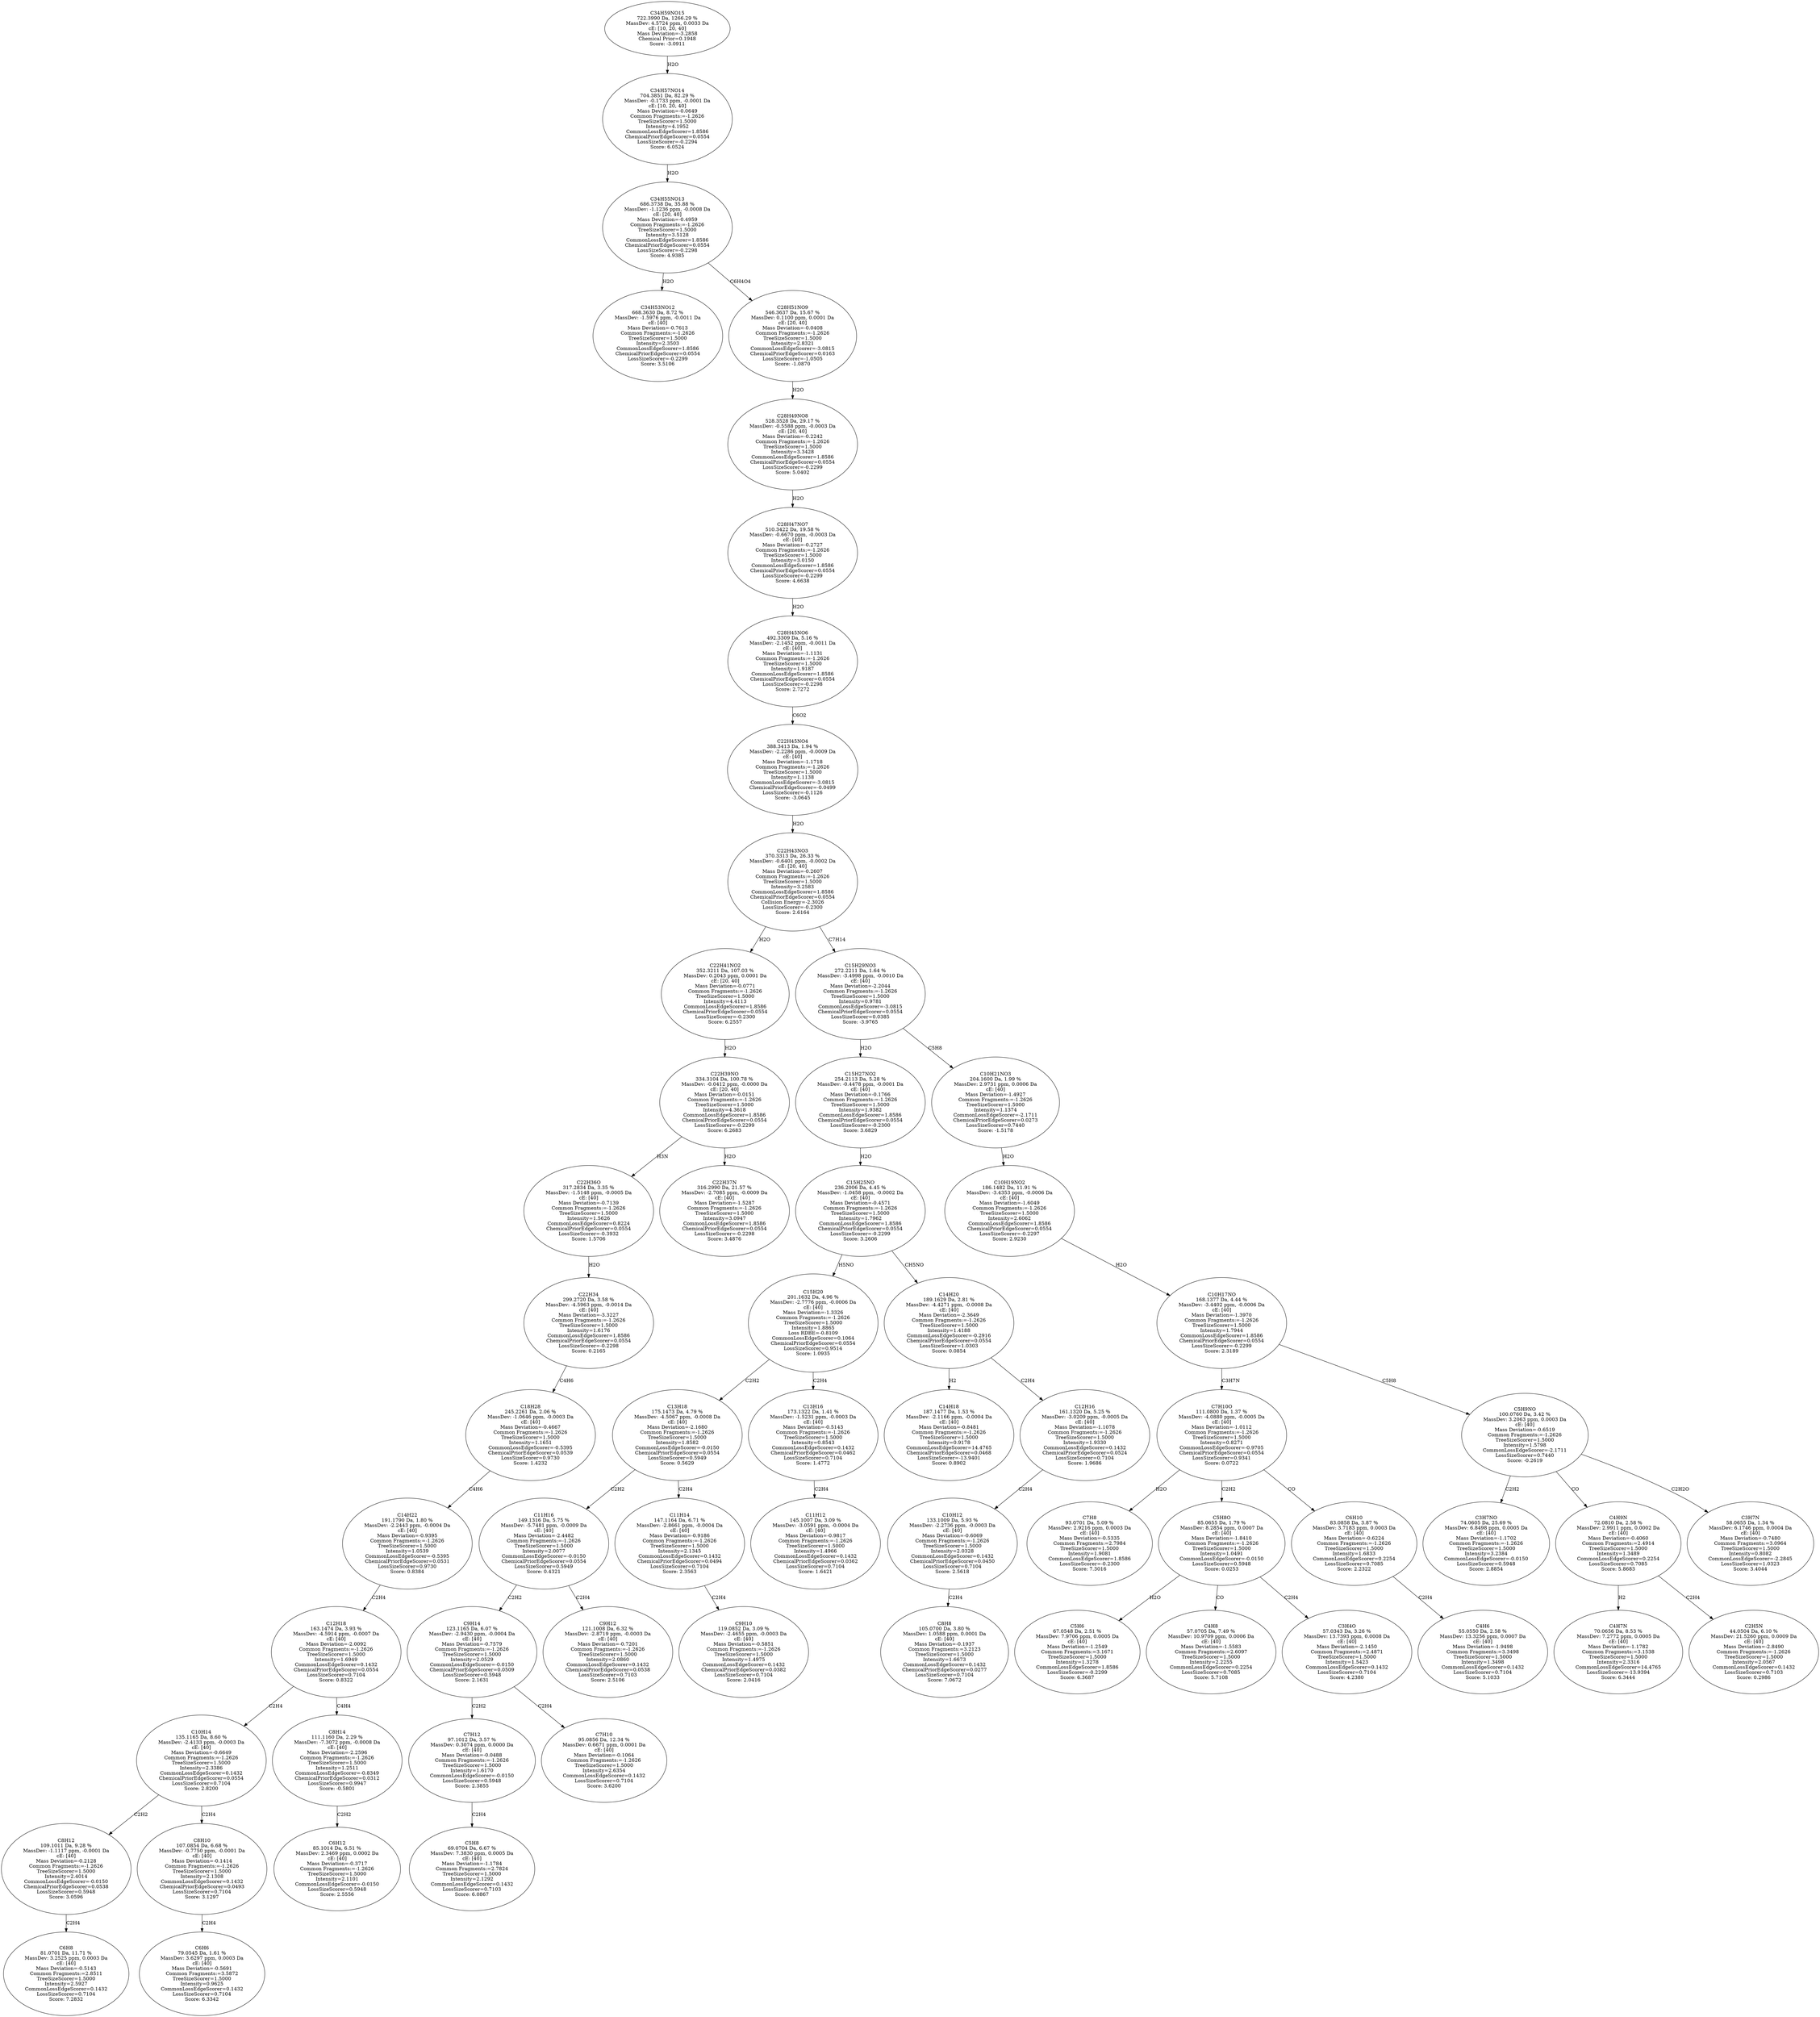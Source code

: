 strict digraph {
v1 [label="C34H53NO12\n668.3630 Da, 8.72 %\nMassDev: -1.5976 ppm, -0.0011 Da\ncE: [40]\nMass Deviation=-0.7613\nCommon Fragments:=-1.2626\nTreeSizeScorer=1.5000\nIntensity=2.3503\nCommonLossEdgeScorer=1.8586\nChemicalPriorEdgeScorer=0.0554\nLossSizeScorer=-0.2299\nScore: 3.5106"];
v2 [label="C6H8\n81.0701 Da, 11.71 %\nMassDev: 3.2525 ppm, 0.0003 Da\ncE: [40]\nMass Deviation=-0.5143\nCommon Fragments:=2.8511\nTreeSizeScorer=1.5000\nIntensity=2.5927\nCommonLossEdgeScorer=0.1432\nLossSizeScorer=0.7104\nScore: 7.2832"];
v3 [label="C8H12\n109.1011 Da, 9.28 %\nMassDev: -1.1117 ppm, -0.0001 Da\ncE: [40]\nMass Deviation=-0.2128\nCommon Fragments:=-1.2626\nTreeSizeScorer=1.5000\nIntensity=2.4014\nCommonLossEdgeScorer=-0.0150\nChemicalPriorEdgeScorer=0.0538\nLossSizeScorer=0.5948\nScore: 3.0596"];
v4 [label="C6H6\n79.0545 Da, 1.61 %\nMassDev: 3.6297 ppm, 0.0003 Da\ncE: [40]\nMass Deviation=-0.5691\nCommon Fragments:=3.5872\nTreeSizeScorer=1.5000\nIntensity=0.9625\nCommonLossEdgeScorer=0.1432\nLossSizeScorer=0.7104\nScore: 6.3342"];
v5 [label="C8H10\n107.0854 Da, 6.68 %\nMassDev: -0.7750 ppm, -0.0001 Da\ncE: [40]\nMass Deviation=-0.1414\nCommon Fragments:=-1.2626\nTreeSizeScorer=1.5000\nIntensity=2.1308\nCommonLossEdgeScorer=0.1432\nChemicalPriorEdgeScorer=0.0493\nLossSizeScorer=0.7104\nScore: 3.1297"];
v6 [label="C10H14\n135.1165 Da, 8.60 %\nMassDev: -2.4133 ppm, -0.0003 Da\ncE: [40]\nMass Deviation=-0.6649\nCommon Fragments:=-1.2626\nTreeSizeScorer=1.5000\nIntensity=2.3386\nCommonLossEdgeScorer=0.1432\nChemicalPriorEdgeScorer=0.0554\nLossSizeScorer=0.7104\nScore: 2.8200"];
v7 [label="C6H12\n85.1014 Da, 6.51 %\nMassDev: 2.3469 ppm, 0.0002 Da\ncE: [40]\nMass Deviation=-0.3717\nCommon Fragments:=-1.2626\nTreeSizeScorer=1.5000\nIntensity=2.1101\nCommonLossEdgeScorer=-0.0150\nLossSizeScorer=0.5948\nScore: 2.5556"];
v8 [label="C8H14\n111.1160 Da, 2.29 %\nMassDev: -7.3072 ppm, -0.0008 Da\ncE: [40]\nMass Deviation=-2.2596\nCommon Fragments:=-1.2626\nTreeSizeScorer=1.5000\nIntensity=1.2511\nCommonLossEdgeScorer=-0.8349\nChemicalPriorEdgeScorer=0.0312\nLossSizeScorer=0.9947\nScore: -0.5801"];
v9 [label="C12H18\n163.1474 Da, 3.93 %\nMassDev: -4.5914 ppm, -0.0007 Da\ncE: [40]\nMass Deviation=-2.0092\nCommon Fragments:=-1.2626\nTreeSizeScorer=1.5000\nIntensity=1.6949\nCommonLossEdgeScorer=0.1432\nChemicalPriorEdgeScorer=0.0554\nLossSizeScorer=0.7104\nScore: 0.8322"];
v10 [label="C14H22\n191.1790 Da, 1.80 %\nMassDev: -2.2443 ppm, -0.0004 Da\ncE: [40]\nMass Deviation=-0.9395\nCommon Fragments:=-1.2626\nTreeSizeScorer=1.5000\nIntensity=1.0539\nCommonLossEdgeScorer=-0.5395\nChemicalPriorEdgeScorer=0.0531\nLossSizeScorer=0.9730\nScore: 0.8384"];
v11 [label="C18H28\n245.2261 Da, 2.06 %\nMassDev: -1.0646 ppm, -0.0003 Da\ncE: [40]\nMass Deviation=-0.4667\nCommon Fragments:=-1.2626\nTreeSizeScorer=1.5000\nIntensity=1.1651\nCommonLossEdgeScorer=-0.5395\nChemicalPriorEdgeScorer=0.0539\nLossSizeScorer=0.9730\nScore: 1.4232"];
v12 [label="C22H34\n299.2720 Da, 3.58 %\nMassDev: -4.5963 ppm, -0.0014 Da\ncE: [40]\nMass Deviation=-3.3227\nCommon Fragments:=-1.2626\nTreeSizeScorer=1.5000\nIntensity=1.6176\nCommonLossEdgeScorer=1.8586\nChemicalPriorEdgeScorer=0.0554\nLossSizeScorer=-0.2298\nScore: 0.2165"];
v13 [label="C22H36O\n317.2834 Da, 3.35 %\nMassDev: -1.5148 ppm, -0.0005 Da\ncE: [40]\nMass Deviation=-0.7139\nCommon Fragments:=-1.2626\nTreeSizeScorer=1.5000\nIntensity=1.5626\nCommonLossEdgeScorer=0.8224\nChemicalPriorEdgeScorer=0.0554\nLossSizeScorer=-0.3932\nScore: 1.5706"];
v14 [label="C22H37N\n316.2990 Da, 21.57 %\nMassDev: -2.7085 ppm, -0.0009 Da\ncE: [40]\nMass Deviation=-1.5287\nCommon Fragments:=-1.2626\nTreeSizeScorer=1.5000\nIntensity=3.0947\nCommonLossEdgeScorer=1.8586\nChemicalPriorEdgeScorer=0.0554\nLossSizeScorer=-0.2298\nScore: 3.4876"];
v15 [label="C22H39NO\n334.3104 Da, 100.78 %\nMassDev: -0.0412 ppm, -0.0000 Da\ncE: [20, 40]\nMass Deviation=-0.0151\nCommon Fragments:=-1.2626\nTreeSizeScorer=1.5000\nIntensity=4.3618\nCommonLossEdgeScorer=1.8586\nChemicalPriorEdgeScorer=0.0554\nLossSizeScorer=-0.2299\nScore: 6.2683"];
v16 [label="C22H41NO2\n352.3211 Da, 107.03 %\nMassDev: 0.2043 ppm, 0.0001 Da\ncE: [20, 40]\nMass Deviation=-0.0771\nCommon Fragments:=-1.2626\nTreeSizeScorer=1.5000\nIntensity=4.4113\nCommonLossEdgeScorer=1.8586\nChemicalPriorEdgeScorer=0.0554\nLossSizeScorer=-0.2300\nScore: 6.2557"];
v17 [label="C5H8\n69.0704 Da, 6.67 %\nMassDev: 7.3830 ppm, 0.0005 Da\ncE: [40]\nMass Deviation=-1.1784\nCommon Fragments:=2.7824\nTreeSizeScorer=1.5000\nIntensity=2.1292\nCommonLossEdgeScorer=0.1432\nLossSizeScorer=0.7103\nScore: 6.0867"];
v18 [label="C7H12\n97.1012 Da, 3.57 %\nMassDev: 0.3074 ppm, 0.0000 Da\ncE: [40]\nMass Deviation=-0.0488\nCommon Fragments:=-1.2626\nTreeSizeScorer=1.5000\nIntensity=1.6170\nCommonLossEdgeScorer=-0.0150\nLossSizeScorer=0.5948\nScore: 2.3855"];
v19 [label="C7H10\n95.0856 Da, 12.34 %\nMassDev: 0.6671 ppm, 0.0001 Da\ncE: [40]\nMass Deviation=-0.1064\nCommon Fragments:=-1.2626\nTreeSizeScorer=1.5000\nIntensity=2.6354\nCommonLossEdgeScorer=0.1432\nLossSizeScorer=0.7104\nScore: 3.6200"];
v20 [label="C9H14\n123.1165 Da, 6.07 %\nMassDev: -2.9430 ppm, -0.0004 Da\ncE: [40]\nMass Deviation=-0.7579\nCommon Fragments:=-1.2626\nTreeSizeScorer=1.5000\nIntensity=2.0529\nCommonLossEdgeScorer=-0.0150\nChemicalPriorEdgeScorer=0.0509\nLossSizeScorer=0.5948\nScore: 2.1631"];
v21 [label="C9H12\n121.1008 Da, 6.32 %\nMassDev: -2.8719 ppm, -0.0003 Da\ncE: [40]\nMass Deviation=-0.7201\nCommon Fragments:=-1.2626\nTreeSizeScorer=1.5000\nIntensity=2.0860\nCommonLossEdgeScorer=0.1432\nChemicalPriorEdgeScorer=0.0538\nLossSizeScorer=0.7103\nScore: 2.5106"];
v22 [label="C11H16\n149.1316 Da, 5.75 %\nMassDev: -5.7481 ppm, -0.0009 Da\ncE: [40]\nMass Deviation=-2.4482\nCommon Fragments:=-1.2626\nTreeSizeScorer=1.5000\nIntensity=2.0077\nCommonLossEdgeScorer=-0.0150\nChemicalPriorEdgeScorer=0.0554\nLossSizeScorer=0.5949\nScore: 0.4321"];
v23 [label="C9H10\n119.0852 Da, 3.09 %\nMassDev: -2.4655 ppm, -0.0003 Da\ncE: [40]\nMass Deviation=-0.5851\nCommon Fragments:=-1.2626\nTreeSizeScorer=1.5000\nIntensity=1.4975\nCommonLossEdgeScorer=0.1432\nChemicalPriorEdgeScorer=0.0382\nLossSizeScorer=0.7104\nScore: 2.0416"];
v24 [label="C11H14\n147.1164 Da, 6.71 %\nMassDev: -2.8661 ppm, -0.0004 Da\ncE: [40]\nMass Deviation=-0.9186\nCommon Fragments:=-1.2626\nTreeSizeScorer=1.5000\nIntensity=2.1345\nCommonLossEdgeScorer=0.1432\nChemicalPriorEdgeScorer=0.0494\nLossSizeScorer=0.7104\nScore: 2.3563"];
v25 [label="C13H18\n175.1473 Da, 4.79 %\nMassDev: -4.5067 ppm, -0.0008 Da\ncE: [40]\nMass Deviation=-2.1680\nCommon Fragments:=-1.2626\nTreeSizeScorer=1.5000\nIntensity=1.8582\nCommonLossEdgeScorer=-0.0150\nChemicalPriorEdgeScorer=0.0554\nLossSizeScorer=0.5949\nScore: 0.5629"];
v26 [label="C11H12\n145.1007 Da, 3.09 %\nMassDev: -3.0591 ppm, -0.0004 Da\ncE: [40]\nMass Deviation=-0.9817\nCommon Fragments:=-1.2626\nTreeSizeScorer=1.5000\nIntensity=1.4966\nCommonLossEdgeScorer=0.1432\nChemicalPriorEdgeScorer=0.0362\nLossSizeScorer=0.7104\nScore: 1.6421"];
v27 [label="C13H16\n173.1322 Da, 1.41 %\nMassDev: -1.5231 ppm, -0.0003 Da\ncE: [40]\nMass Deviation=-0.5143\nCommon Fragments:=-1.2626\nTreeSizeScorer=1.5000\nIntensity=0.8543\nCommonLossEdgeScorer=0.1432\nChemicalPriorEdgeScorer=0.0462\nLossSizeScorer=0.7104\nScore: 1.4772"];
v28 [label="C15H20\n201.1632 Da, 4.96 %\nMassDev: -2.7776 ppm, -0.0006 Da\ncE: [40]\nMass Deviation=-1.3326\nCommon Fragments:=-1.2626\nTreeSizeScorer=1.5000\nIntensity=1.8865\nLoss RDBE=-0.8109\nCommonLossEdgeScorer=0.1064\nChemicalPriorEdgeScorer=0.0554\nLossSizeScorer=0.9514\nScore: 1.0935"];
v29 [label="C14H18\n187.1477 Da, 1.53 %\nMassDev: -2.1166 ppm, -0.0004 Da\ncE: [40]\nMass Deviation=-0.8481\nCommon Fragments:=-1.2626\nTreeSizeScorer=1.5000\nIntensity=0.9178\nCommonLossEdgeScorer=14.4765\nChemicalPriorEdgeScorer=0.0468\nLossSizeScorer=-13.9401\nScore: 0.8902"];
v30 [label="C8H8\n105.0700 Da, 3.80 %\nMassDev: 1.0588 ppm, 0.0001 Da\ncE: [40]\nMass Deviation=-0.1937\nCommon Fragments:=3.2123\nTreeSizeScorer=1.5000\nIntensity=1.6673\nCommonLossEdgeScorer=0.1432\nChemicalPriorEdgeScorer=0.0277\nLossSizeScorer=0.7104\nScore: 7.0672"];
v31 [label="C10H12\n133.1009 Da, 5.93 %\nMassDev: -2.2736 ppm, -0.0003 Da\ncE: [40]\nMass Deviation=-0.6069\nCommon Fragments:=-1.2626\nTreeSizeScorer=1.5000\nIntensity=2.0328\nCommonLossEdgeScorer=0.1432\nChemicalPriorEdgeScorer=0.0450\nLossSizeScorer=0.7104\nScore: 2.5618"];
v32 [label="C12H16\n161.1320 Da, 5.25 %\nMassDev: -3.0209 ppm, -0.0005 Da\ncE: [40]\nMass Deviation=-1.1078\nCommon Fragments:=-1.2626\nTreeSizeScorer=1.5000\nIntensity=1.9330\nCommonLossEdgeScorer=0.1432\nChemicalPriorEdgeScorer=0.0524\nLossSizeScorer=0.7104\nScore: 1.9686"];
v33 [label="C14H20\n189.1629 Da, 2.81 %\nMassDev: -4.4271 ppm, -0.0008 Da\ncE: [40]\nMass Deviation=-2.3649\nCommon Fragments:=-1.2626\nTreeSizeScorer=1.5000\nIntensity=1.4188\nCommonLossEdgeScorer=-0.2916\nChemicalPriorEdgeScorer=0.0554\nLossSizeScorer=1.0303\nScore: 0.0854"];
v34 [label="C15H25NO\n236.2006 Da, 4.45 %\nMassDev: -1.0458 ppm, -0.0002 Da\ncE: [40]\nMass Deviation=-0.4571\nCommon Fragments:=-1.2626\nTreeSizeScorer=1.5000\nIntensity=1.7962\nCommonLossEdgeScorer=1.8586\nChemicalPriorEdgeScorer=0.0554\nLossSizeScorer=-0.2299\nScore: 3.2606"];
v35 [label="C15H27NO2\n254.2113 Da, 5.28 %\nMassDev: -0.4478 ppm, -0.0001 Da\ncE: [40]\nMass Deviation=-0.1766\nCommon Fragments:=-1.2626\nTreeSizeScorer=1.5000\nIntensity=1.9382\nCommonLossEdgeScorer=1.8586\nChemicalPriorEdgeScorer=0.0554\nLossSizeScorer=-0.2300\nScore: 3.6829"];
v36 [label="C7H8\n93.0701 Da, 5.09 %\nMassDev: 2.9216 ppm, 0.0003 Da\ncE: [40]\nMass Deviation=-0.5335\nCommon Fragments:=2.7984\nTreeSizeScorer=1.5000\nIntensity=1.9081\nCommonLossEdgeScorer=1.8586\nLossSizeScorer=-0.2300\nScore: 7.3016"];
v37 [label="C5H6\n67.0548 Da, 2.51 %\nMassDev: 7.9706 ppm, 0.0005 Da\ncE: [40]\nMass Deviation=-1.2549\nCommon Fragments:=3.1671\nTreeSizeScorer=1.5000\nIntensity=1.3278\nCommonLossEdgeScorer=1.8586\nLossSizeScorer=-0.2299\nScore: 6.3687"];
v38 [label="C4H8\n57.0705 Da, 7.49 %\nMassDev: 10.9709 ppm, 0.0006 Da\ncE: [40]\nMass Deviation=-1.5583\nCommon Fragments:=2.6097\nTreeSizeScorer=1.5000\nIntensity=2.2255\nCommonLossEdgeScorer=0.2254\nLossSizeScorer=0.7085\nScore: 5.7108"];
v39 [label="C3H4O\n57.0343 Da, 3.26 %\nMassDev: 13.7393 ppm, 0.0008 Da\ncE: [40]\nMass Deviation=-2.1450\nCommon Fragments:=2.4871\nTreeSizeScorer=1.5000\nIntensity=1.5423\nCommonLossEdgeScorer=0.1432\nLossSizeScorer=0.7104\nScore: 4.2380"];
v40 [label="C5H8O\n85.0655 Da, 1.79 %\nMassDev: 8.2854 ppm, 0.0007 Da\ncE: [40]\nMass Deviation=-1.8410\nCommon Fragments:=-1.2626\nTreeSizeScorer=1.5000\nIntensity=1.0491\nCommonLossEdgeScorer=-0.0150\nLossSizeScorer=0.5948\nScore: 0.0253"];
v41 [label="C4H6\n55.0550 Da, 2.58 %\nMassDev: 13.3256 ppm, 0.0007 Da\ncE: [40]\nMass Deviation=-1.9498\nCommon Fragments:=3.3498\nTreeSizeScorer=1.5000\nIntensity=1.3498\nCommonLossEdgeScorer=0.1432\nLossSizeScorer=0.7104\nScore: 5.1033"];
v42 [label="C6H10\n83.0858 Da, 3.87 %\nMassDev: 3.7183 ppm, 0.0003 Da\ncE: [40]\nMass Deviation=-0.6224\nCommon Fragments:=-1.2626\nTreeSizeScorer=1.5000\nIntensity=1.6833\nCommonLossEdgeScorer=0.2254\nLossSizeScorer=0.7085\nScore: 2.2322"];
v43 [label="C7H10O\n111.0800 Da, 1.37 %\nMassDev: -4.0880 ppm, -0.0005 Da\ncE: [40]\nMass Deviation=-1.0112\nCommon Fragments:=-1.2626\nTreeSizeScorer=1.5000\nIntensity=0.8271\nCommonLossEdgeScorer=-0.9705\nChemicalPriorEdgeScorer=0.0554\nLossSizeScorer=0.9341\nScore: 0.0722"];
v44 [label="C3H7NO\n74.0605 Da, 25.69 %\nMassDev: 6.8498 ppm, 0.0005 Da\ncE: [40]\nMass Deviation=-1.1702\nCommon Fragments:=-1.2626\nTreeSizeScorer=1.5000\nIntensity=3.2384\nCommonLossEdgeScorer=-0.0150\nLossSizeScorer=0.5948\nScore: 2.8854"];
v45 [label="C4H7N\n70.0656 Da, 8.53 %\nMassDev: 7.2772 ppm, 0.0005 Da\ncE: [40]\nMass Deviation=-1.1782\nCommon Fragments:=3.1538\nTreeSizeScorer=1.5000\nIntensity=2.3316\nCommonLossEdgeScorer=14.4765\nLossSizeScorer=-13.9394\nScore: 6.3444"];
v46 [label="C2H5N\n44.0504 Da, 6.10 %\nMassDev: 21.5260 ppm, 0.0009 Da\ncE: [40]\nMass Deviation=-2.8490\nCommon Fragments:=-1.2626\nTreeSizeScorer=1.5000\nIntensity=2.0567\nCommonLossEdgeScorer=0.1432\nLossSizeScorer=0.7103\nScore: 0.2986"];
v47 [label="C4H9N\n72.0810 Da, 2.58 %\nMassDev: 2.9911 ppm, 0.0002 Da\ncE: [40]\nMass Deviation=-0.4060\nCommon Fragments:=2.4914\nTreeSizeScorer=1.5000\nIntensity=1.3489\nCommonLossEdgeScorer=0.2254\nLossSizeScorer=0.7085\nScore: 5.8683"];
v48 [label="C3H7N\n58.0655 Da, 1.34 %\nMassDev: 6.1746 ppm, 0.0004 Da\ncE: [40]\nMass Deviation=-0.7480\nCommon Fragments:=3.0964\nTreeSizeScorer=1.5000\nIntensity=0.8082\nCommonLossEdgeScorer=-2.2845\nLossSizeScorer=1.0323\nScore: 3.4044"];
v49 [label="C5H9NO\n100.0760 Da, 3.42 %\nMassDev: 3.2063 ppm, 0.0003 Da\ncE: [40]\nMass Deviation=-0.6519\nCommon Fragments:=-1.2626\nTreeSizeScorer=1.5000\nIntensity=1.5798\nCommonLossEdgeScorer=-2.1711\nLossSizeScorer=0.7440\nScore: -0.2619"];
v50 [label="C10H17NO\n168.1377 Da, 4.44 %\nMassDev: -3.4402 ppm, -0.0006 Da\ncE: [40]\nMass Deviation=-1.3970\nCommon Fragments:=-1.2626\nTreeSizeScorer=1.5000\nIntensity=1.7944\nCommonLossEdgeScorer=1.8586\nChemicalPriorEdgeScorer=0.0554\nLossSizeScorer=-0.2299\nScore: 2.3189"];
v51 [label="C10H19NO2\n186.1482 Da, 11.91 %\nMassDev: -3.4353 ppm, -0.0006 Da\ncE: [40]\nMass Deviation=-1.6049\nCommon Fragments:=-1.2626\nTreeSizeScorer=1.5000\nIntensity=2.6062\nCommonLossEdgeScorer=1.8586\nChemicalPriorEdgeScorer=0.0554\nLossSizeScorer=-0.2297\nScore: 2.9230"];
v52 [label="C10H21NO3\n204.1600 Da, 1.99 %\nMassDev: 2.9731 ppm, 0.0006 Da\ncE: [40]\nMass Deviation=-1.4927\nCommon Fragments:=-1.2626\nTreeSizeScorer=1.5000\nIntensity=1.1374\nCommonLossEdgeScorer=-2.1711\nChemicalPriorEdgeScorer=0.0273\nLossSizeScorer=0.7440\nScore: -1.5178"];
v53 [label="C15H29NO3\n272.2211 Da, 1.64 %\nMassDev: -3.4998 ppm, -0.0010 Da\ncE: [40]\nMass Deviation=-2.2044\nCommon Fragments:=-1.2626\nTreeSizeScorer=1.5000\nIntensity=0.9781\nCommonLossEdgeScorer=-3.0815\nChemicalPriorEdgeScorer=0.0554\nLossSizeScorer=0.0385\nScore: -3.9765"];
v54 [label="C22H43NO3\n370.3313 Da, 26.33 %\nMassDev: -0.6401 ppm, -0.0002 Da\ncE: [20, 40]\nMass Deviation=-0.2607\nCommon Fragments:=-1.2626\nTreeSizeScorer=1.5000\nIntensity=3.2583\nCommonLossEdgeScorer=1.8586\nChemicalPriorEdgeScorer=0.0554\nCollision Energy=-2.3026\nLossSizeScorer=-0.2300\nScore: 2.6164"];
v55 [label="C22H45NO4\n388.3413 Da, 1.94 %\nMassDev: -2.2286 ppm, -0.0009 Da\ncE: [40]\nMass Deviation=-1.1718\nCommon Fragments:=-1.2626\nTreeSizeScorer=1.5000\nIntensity=1.1138\nCommonLossEdgeScorer=-3.0815\nChemicalPriorEdgeScorer=-0.0499\nLossSizeScorer=-0.1126\nScore: -3.0645"];
v56 [label="C28H45NO6\n492.3309 Da, 5.16 %\nMassDev: -2.1452 ppm, -0.0011 Da\ncE: [40]\nMass Deviation=-1.1131\nCommon Fragments:=-1.2626\nTreeSizeScorer=1.5000\nIntensity=1.9187\nCommonLossEdgeScorer=1.8586\nChemicalPriorEdgeScorer=0.0554\nLossSizeScorer=-0.2298\nScore: 2.7272"];
v57 [label="C28H47NO7\n510.3422 Da, 19.58 %\nMassDev: -0.6670 ppm, -0.0003 Da\ncE: [40]\nMass Deviation=-0.2727\nCommon Fragments:=-1.2626\nTreeSizeScorer=1.5000\nIntensity=3.0150\nCommonLossEdgeScorer=1.8586\nChemicalPriorEdgeScorer=0.0554\nLossSizeScorer=-0.2299\nScore: 4.6638"];
v58 [label="C28H49NO8\n528.3528 Da, 29.17 %\nMassDev: -0.5588 ppm, -0.0003 Da\ncE: [20, 40]\nMass Deviation=-0.2242\nCommon Fragments:=-1.2626\nTreeSizeScorer=1.5000\nIntensity=3.3428\nCommonLossEdgeScorer=1.8586\nChemicalPriorEdgeScorer=0.0554\nLossSizeScorer=-0.2299\nScore: 5.0402"];
v59 [label="C28H51NO9\n546.3637 Da, 15.67 %\nMassDev: 0.1100 ppm, 0.0001 Da\ncE: [20, 40]\nMass Deviation=-0.0408\nCommon Fragments:=-1.2626\nTreeSizeScorer=1.5000\nIntensity=2.8321\nCommonLossEdgeScorer=-3.0815\nChemicalPriorEdgeScorer=0.0163\nLossSizeScorer=-1.0505\nScore: -1.0870"];
v60 [label="C34H55NO13\n686.3738 Da, 35.88 %\nMassDev: -1.1236 ppm, -0.0008 Da\ncE: [20, 40]\nMass Deviation=-0.4959\nCommon Fragments:=-1.2626\nTreeSizeScorer=1.5000\nIntensity=3.5128\nCommonLossEdgeScorer=1.8586\nChemicalPriorEdgeScorer=0.0554\nLossSizeScorer=-0.2298\nScore: 4.9385"];
v61 [label="C34H57NO14\n704.3851 Da, 82.29 %\nMassDev: -0.1733 ppm, -0.0001 Da\ncE: [10, 20, 40]\nMass Deviation=-0.0649\nCommon Fragments:=-1.2626\nTreeSizeScorer=1.5000\nIntensity=4.1952\nCommonLossEdgeScorer=1.8586\nChemicalPriorEdgeScorer=0.0554\nLossSizeScorer=-0.2294\nScore: 6.0524"];
v62 [label="C34H59NO15\n722.3990 Da, 1266.29 %\nMassDev: 4.5724 ppm, 0.0033 Da\ncE: [10, 20, 40]\nMass Deviation=-3.2858\nChemical Prior=0.1948\nScore: -3.0911"];
v60 -> v1 [label="H2O"];
v3 -> v2 [label="C2H4"];
v6 -> v3 [label="C2H2"];
v5 -> v4 [label="C2H4"];
v6 -> v5 [label="C2H4"];
v9 -> v6 [label="C2H4"];
v8 -> v7 [label="C2H2"];
v9 -> v8 [label="C4H4"];
v10 -> v9 [label="C2H4"];
v11 -> v10 [label="C4H6"];
v12 -> v11 [label="C4H6"];
v13 -> v12 [label="H2O"];
v15 -> v13 [label="H3N"];
v15 -> v14 [label="H2O"];
v16 -> v15 [label="H2O"];
v54 -> v16 [label="H2O"];
v18 -> v17 [label="C2H4"];
v20 -> v18 [label="C2H2"];
v20 -> v19 [label="C2H4"];
v22 -> v20 [label="C2H2"];
v22 -> v21 [label="C2H4"];
v25 -> v22 [label="C2H2"];
v24 -> v23 [label="C2H4"];
v25 -> v24 [label="C2H4"];
v28 -> v25 [label="C2H2"];
v27 -> v26 [label="C2H4"];
v28 -> v27 [label="C2H4"];
v34 -> v28 [label="H5NO"];
v33 -> v29 [label="H2"];
v31 -> v30 [label="C2H4"];
v32 -> v31 [label="C2H4"];
v33 -> v32 [label="C2H4"];
v34 -> v33 [label="CH5NO"];
v35 -> v34 [label="H2O"];
v53 -> v35 [label="H2O"];
v43 -> v36 [label="H2O"];
v40 -> v37 [label="H2O"];
v40 -> v38 [label="CO"];
v40 -> v39 [label="C2H4"];
v43 -> v40 [label="C2H2"];
v42 -> v41 [label="C2H4"];
v43 -> v42 [label="CO"];
v50 -> v43 [label="C3H7N"];
v49 -> v44 [label="C2H2"];
v47 -> v45 [label="H2"];
v47 -> v46 [label="C2H4"];
v49 -> v47 [label="CO"];
v49 -> v48 [label="C2H2O"];
v50 -> v49 [label="C5H8"];
v51 -> v50 [label="H2O"];
v52 -> v51 [label="H2O"];
v53 -> v52 [label="C5H8"];
v54 -> v53 [label="C7H14"];
v55 -> v54 [label="H2O"];
v56 -> v55 [label="C6O2"];
v57 -> v56 [label="H2O"];
v58 -> v57 [label="H2O"];
v59 -> v58 [label="H2O"];
v60 -> v59 [label="C6H4O4"];
v61 -> v60 [label="H2O"];
v62 -> v61 [label="H2O"];
}